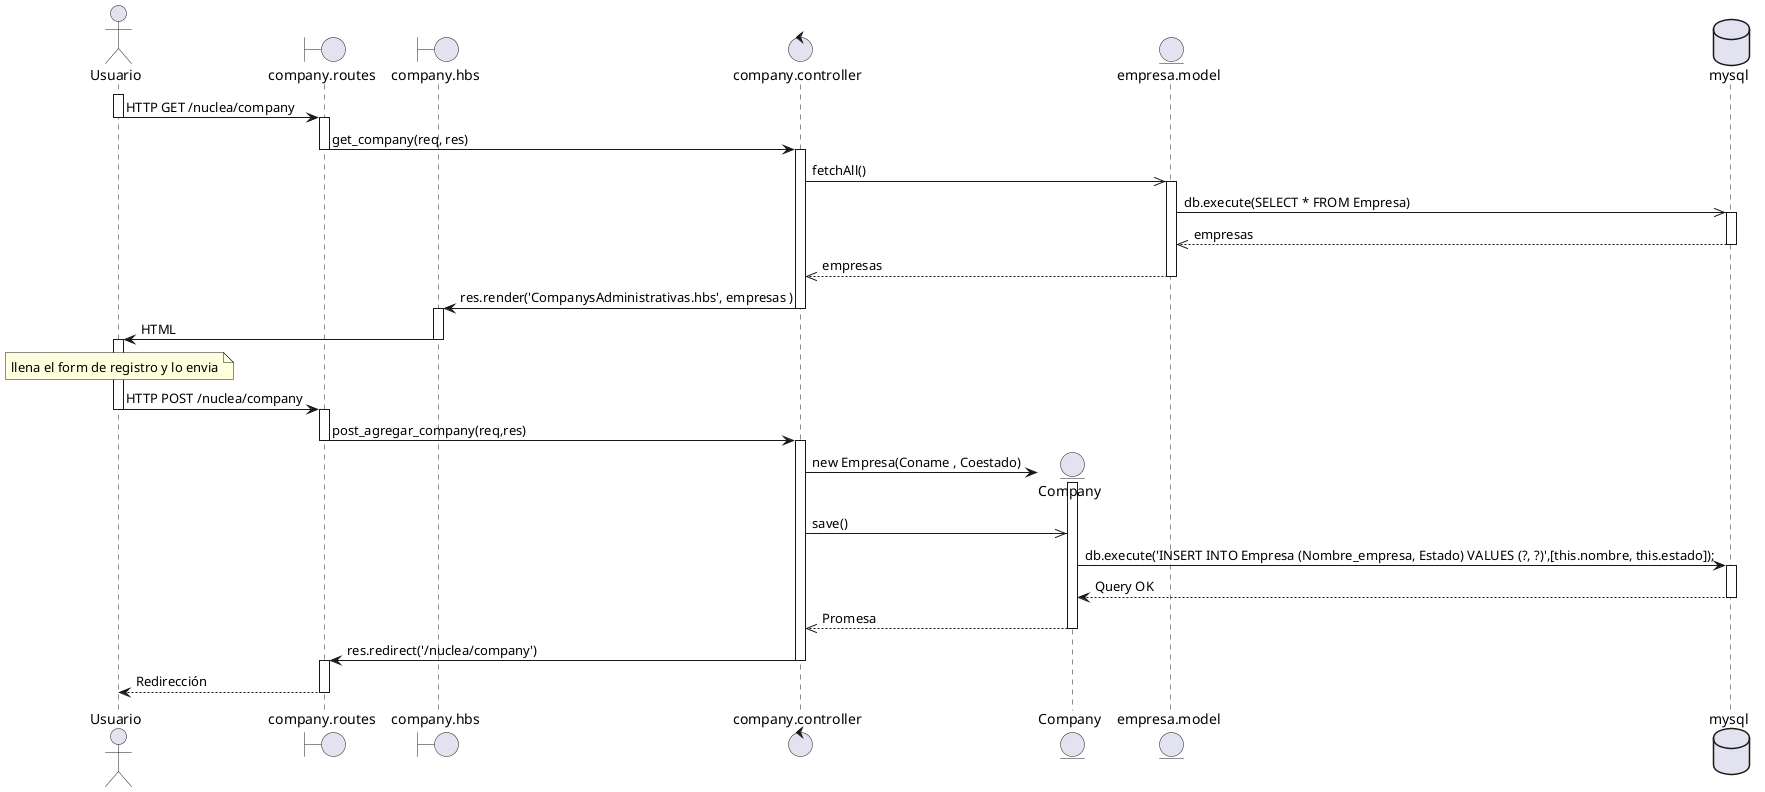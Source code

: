 @startuml
actor Usuario
boundary "company.routes" as S
boundary "company.hbs" as V
control "company.controller" as C
entity Company 
entity "empresa.model" as MU
database "mysql" as DB


' Flujo GET inicial para ver la vista
activate Usuario
Usuario -> S: HTTP GET /nuclea/company
deactivate Usuario
activate S
S -> C: get_company(req, res)
deactivate S
activate C
C ->> MU: fetchAll()
activate MU
MU ->> DB: db.execute(SELECT * FROM Empresa)
activate DB
DB -->> MU: empresas
deactivate DB
MU -->> C: empresas
deactivate MU
C -> V: res.render('CompanysAdministrativas.hbs', empresas )
deactivate C
activate V
V -> Usuario: HTML
deactivate V

' Nota: El usuario interactúa con la vista
note over Usuario: llena el form de registro y lo envia

' Flujo POST para registrar la Company
activate Usuario
Usuario -> S: HTTP POST /nuclea/company
deactivate Usuario
activate S
S -> C: post_agregar_company(req,res)
deactivate S
activate C
C -> Company**: new Empresa(Coname , Coestado)
activate Company
C ->> Company: save()
Company -> DB: db.execute('INSERT INTO Empresa (Nombre_empresa, Estado) VALUES (?, ?)',[this.nombre, this.estado]);
activate DB
DB --> Company: Query OK
deactivate DB
Company -->> C: Promesa
deactivate Company
C -> S: res.redirect('/nuclea/company')
deactivate C
activate S
S --> Usuario: Redirección
deactivate S
@enduml